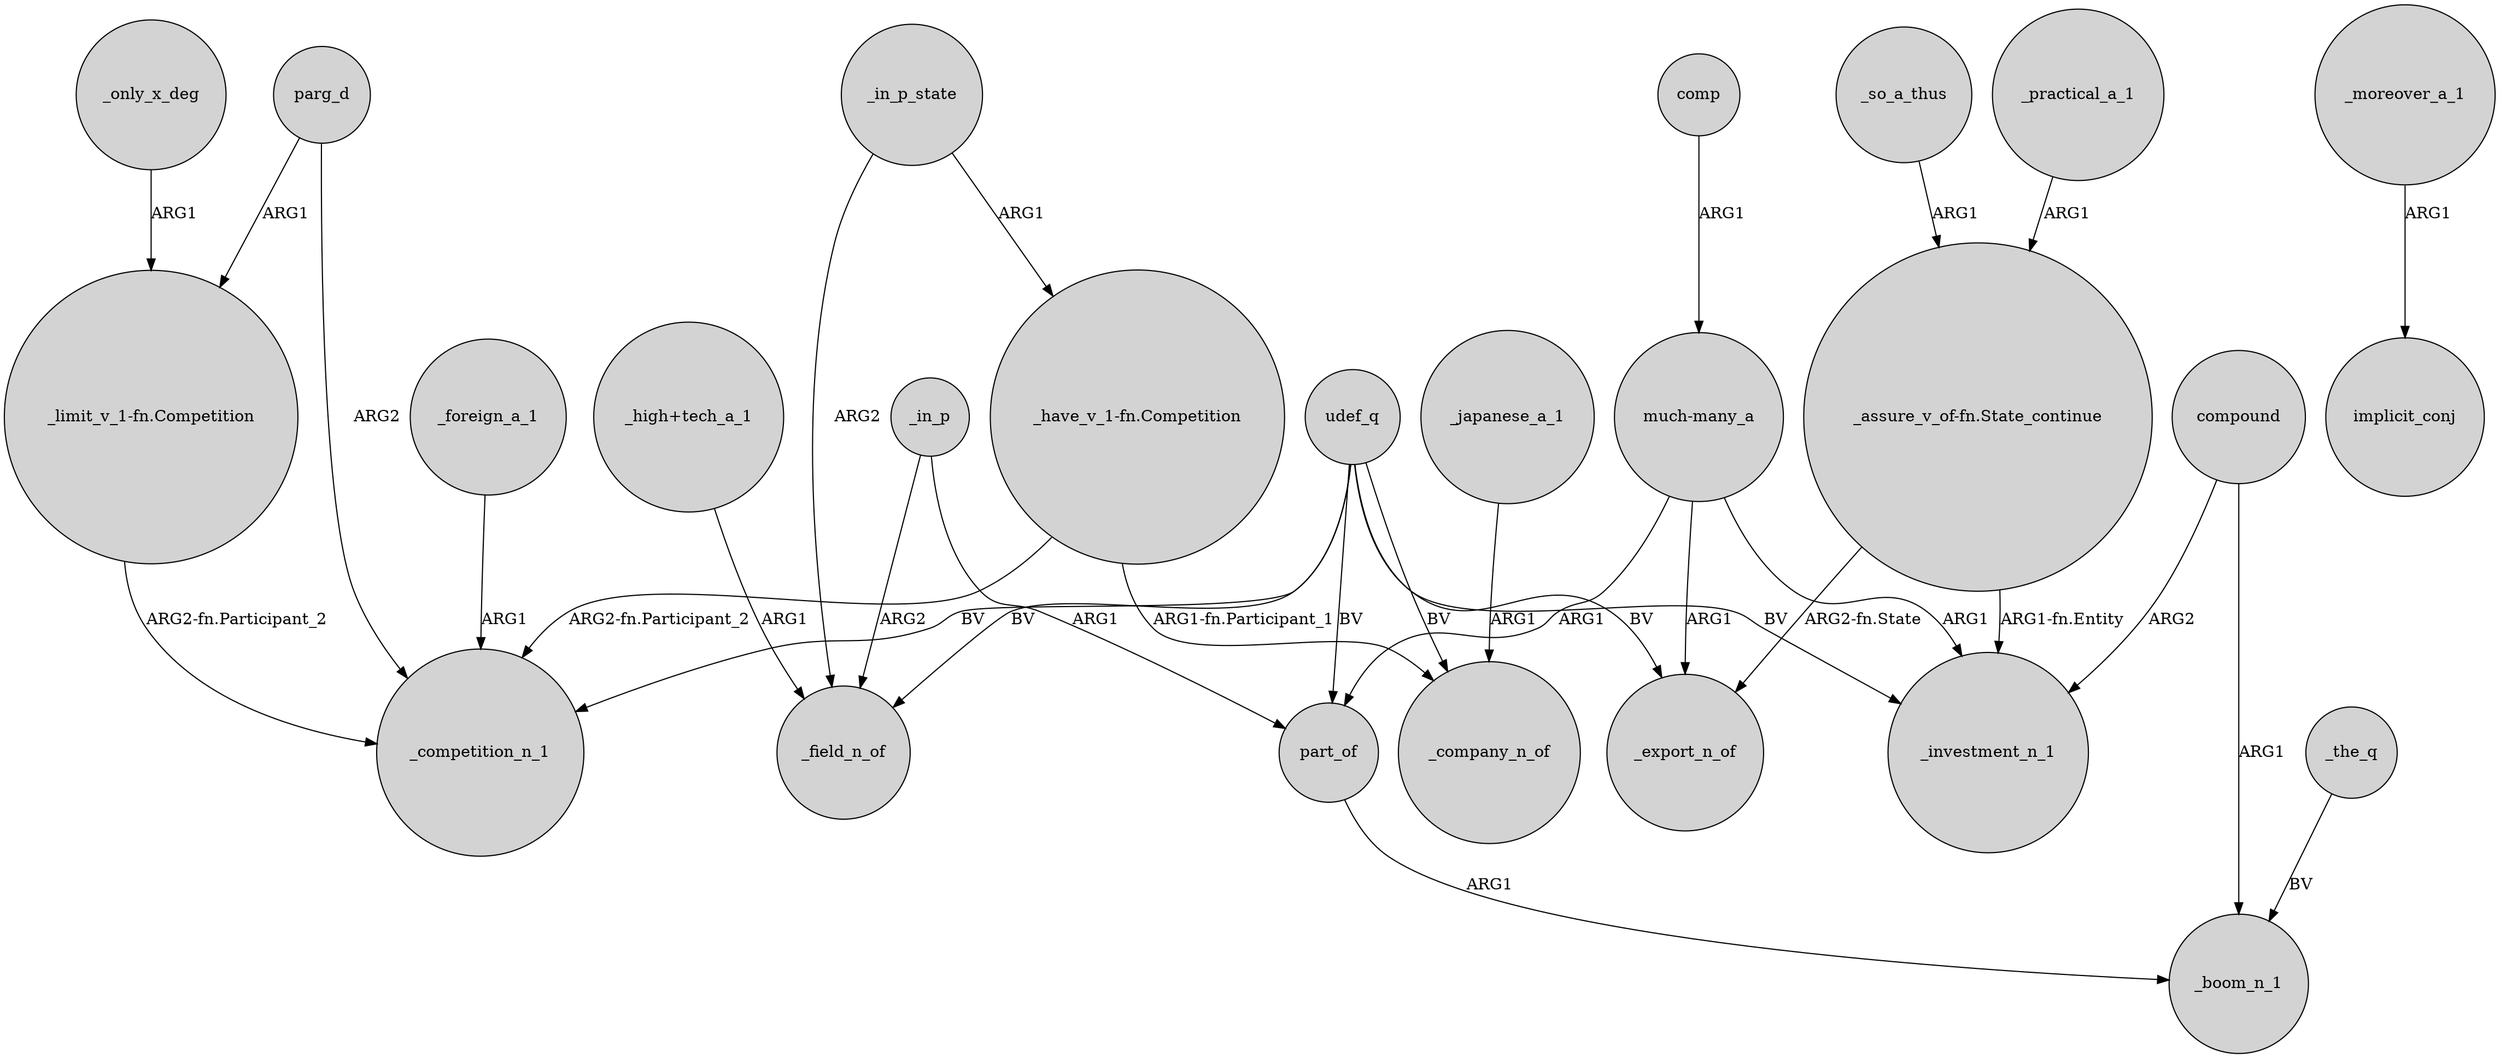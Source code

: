 digraph {
	node [shape=circle style=filled]
	parg_d -> _competition_n_1 [label=ARG2]
	"_assure_v_of-fn.State_continue" -> _investment_n_1 [label="ARG1-fn.Entity"]
	"_limit_v_1-fn.Competition" -> _competition_n_1 [label="ARG2-fn.Participant_2"]
	udef_q -> part_of [label=BV]
	compound -> _investment_n_1 [label=ARG2]
	_in_p -> part_of [label=ARG1]
	part_of -> _boom_n_1 [label=ARG1]
	_in_p -> _field_n_of [label=ARG2]
	_foreign_a_1 -> _competition_n_1 [label=ARG1]
	udef_q -> _export_n_of [label=BV]
	"much-many_a" -> _investment_n_1 [label=ARG1]
	_in_p_state -> _field_n_of [label=ARG2]
	"_assure_v_of-fn.State_continue" -> _export_n_of [label="ARG2-fn.State"]
	comp -> "much-many_a" [label=ARG1]
	_the_q -> _boom_n_1 [label=BV]
	"much-many_a" -> part_of [label=ARG1]
	udef_q -> _company_n_of [label=BV]
	compound -> _boom_n_1 [label=ARG1]
	_japanese_a_1 -> _company_n_of [label=ARG1]
	udef_q -> _investment_n_1 [label=BV]
	"_have_v_1-fn.Competition" -> _company_n_of [label="ARG1-fn.Participant_1"]
	_only_x_deg -> "_limit_v_1-fn.Competition" [label=ARG1]
	_so_a_thus -> "_assure_v_of-fn.State_continue" [label=ARG1]
	"_have_v_1-fn.Competition" -> _competition_n_1 [label="ARG2-fn.Participant_2"]
	parg_d -> "_limit_v_1-fn.Competition" [label=ARG1]
	_practical_a_1 -> "_assure_v_of-fn.State_continue" [label=ARG1]
	_in_p_state -> "_have_v_1-fn.Competition" [label=ARG1]
	"_high+tech_a_1" -> _field_n_of [label=ARG1]
	"much-many_a" -> _export_n_of [label=ARG1]
	udef_q -> _competition_n_1 [label=BV]
	_moreover_a_1 -> implicit_conj [label=ARG1]
	udef_q -> _field_n_of [label=BV]
}
